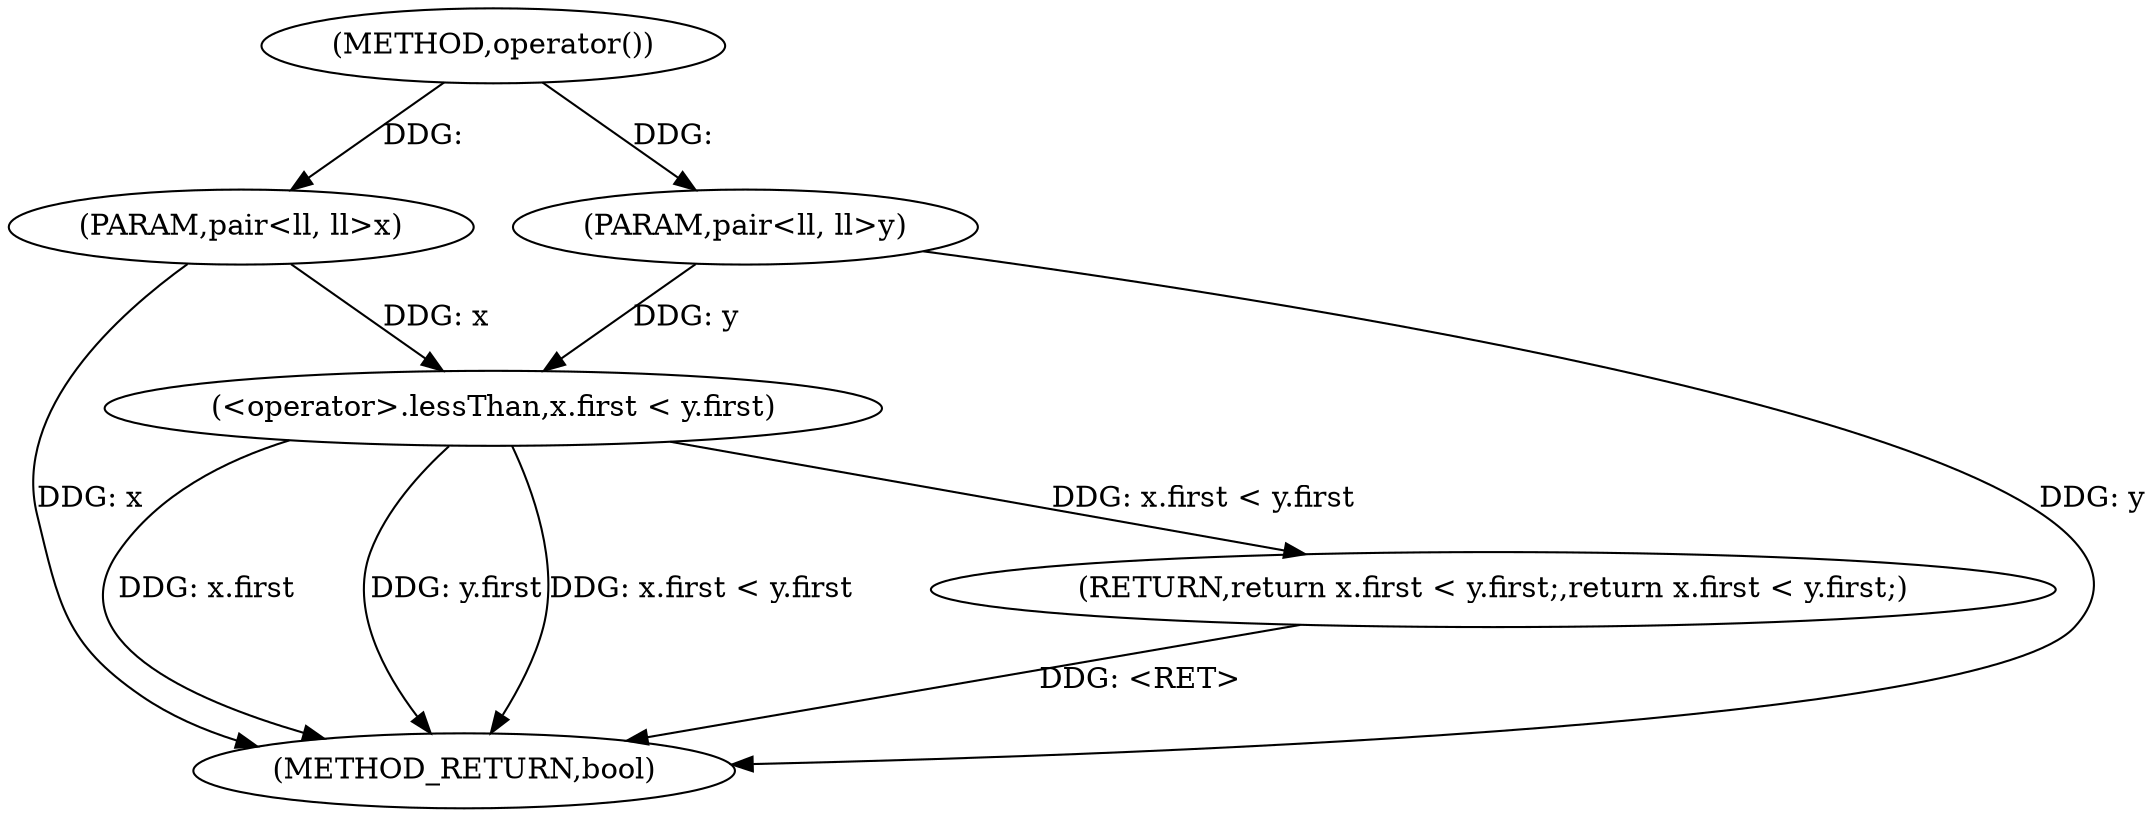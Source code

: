 digraph "operator()" {  
"1000306" [label = "(METHOD,operator())" ]
"1000318" [label = "(METHOD_RETURN,bool)" ]
"1000307" [label = "(PARAM,pair<ll, ll>x)" ]
"1000308" [label = "(PARAM,pair<ll, ll>y)" ]
"1000310" [label = "(RETURN,return x.first < y.first;,return x.first < y.first;)" ]
"1000311" [label = "(<operator>.lessThan,x.first < y.first)" ]
  "1000310" -> "1000318"  [ label = "DDG: <RET>"] 
  "1000307" -> "1000318"  [ label = "DDG: x"] 
  "1000308" -> "1000318"  [ label = "DDG: y"] 
  "1000311" -> "1000318"  [ label = "DDG: x.first"] 
  "1000311" -> "1000318"  [ label = "DDG: y.first"] 
  "1000311" -> "1000318"  [ label = "DDG: x.first < y.first"] 
  "1000306" -> "1000307"  [ label = "DDG: "] 
  "1000306" -> "1000308"  [ label = "DDG: "] 
  "1000311" -> "1000310"  [ label = "DDG: x.first < y.first"] 
  "1000307" -> "1000311"  [ label = "DDG: x"] 
  "1000308" -> "1000311"  [ label = "DDG: y"] 
}
